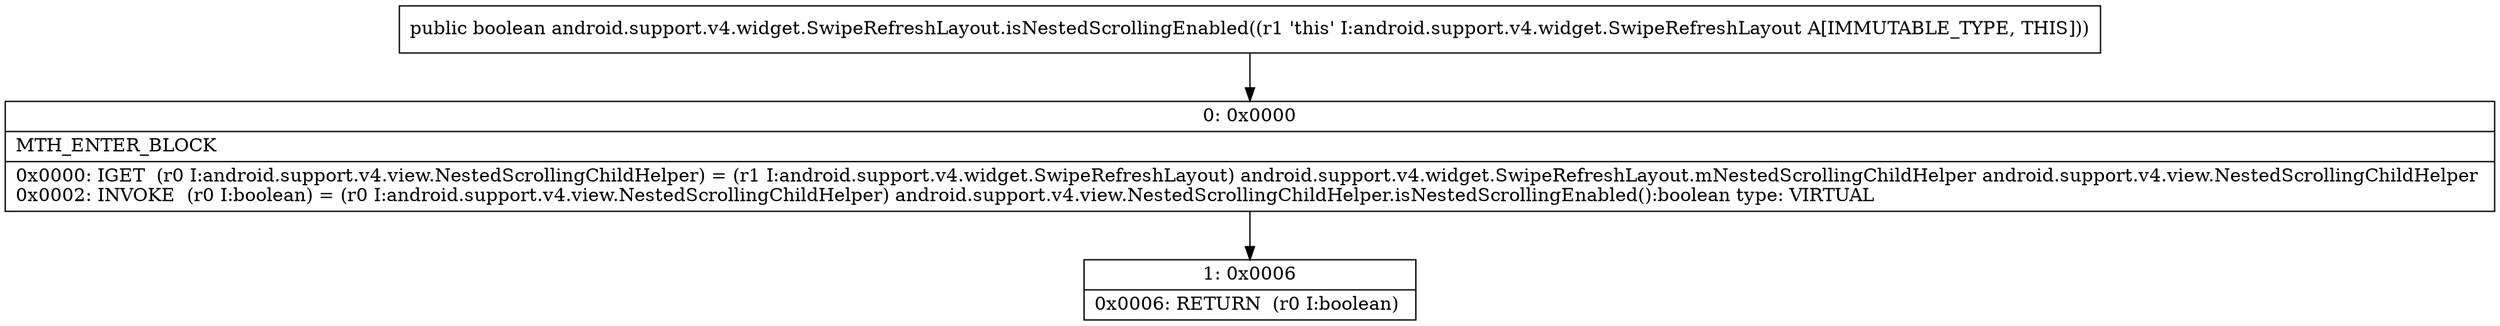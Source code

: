 digraph "CFG forandroid.support.v4.widget.SwipeRefreshLayout.isNestedScrollingEnabled()Z" {
Node_0 [shape=record,label="{0\:\ 0x0000|MTH_ENTER_BLOCK\l|0x0000: IGET  (r0 I:android.support.v4.view.NestedScrollingChildHelper) = (r1 I:android.support.v4.widget.SwipeRefreshLayout) android.support.v4.widget.SwipeRefreshLayout.mNestedScrollingChildHelper android.support.v4.view.NestedScrollingChildHelper \l0x0002: INVOKE  (r0 I:boolean) = (r0 I:android.support.v4.view.NestedScrollingChildHelper) android.support.v4.view.NestedScrollingChildHelper.isNestedScrollingEnabled():boolean type: VIRTUAL \l}"];
Node_1 [shape=record,label="{1\:\ 0x0006|0x0006: RETURN  (r0 I:boolean) \l}"];
MethodNode[shape=record,label="{public boolean android.support.v4.widget.SwipeRefreshLayout.isNestedScrollingEnabled((r1 'this' I:android.support.v4.widget.SwipeRefreshLayout A[IMMUTABLE_TYPE, THIS])) }"];
MethodNode -> Node_0;
Node_0 -> Node_1;
}

